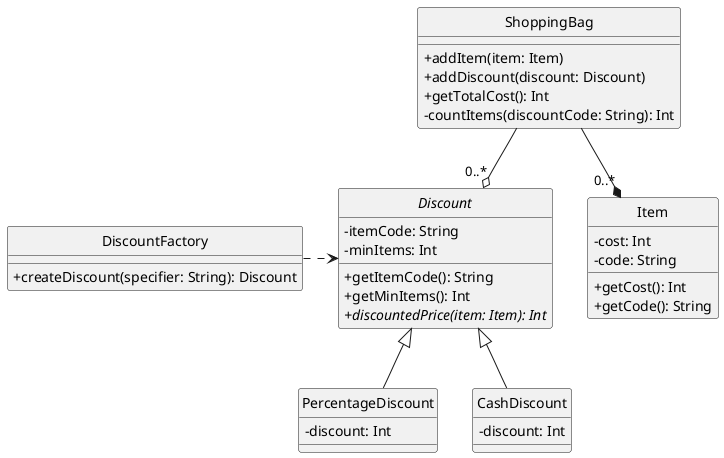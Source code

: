 @startuml Class diagram
skinparam classAttributeIconSize 0
hide circle

class ShoppingBag {
    +addItem(item: Item)
    +addDiscount(discount: Discount)
    +getTotalCost(): Int
    -countItems(discountCode: String): Int
}



abstract class Discount {
    -itemCode: String
    -minItems: Int
    +getItemCode(): String
    +getMinItems(): Int
    +{abstract} discountedPrice(item: Item): Int
}
class PercentageDiscount {
    -discount: Int
}
class CashDiscount {
    -discount: Int
}
Discount <|-- PercentageDiscount
Discount <|-- CashDiscount

class Item {
    -cost: Int
    -code: String
    +getCost(): Int
    +getCode(): String
}

ShoppingBag --* "0..*" Item
ShoppingBag --o "0..*" Discount

class DiscountFactory {
    +createDiscount(specifier: String): Discount
}
DiscountFactory .> Discount

@enduml
